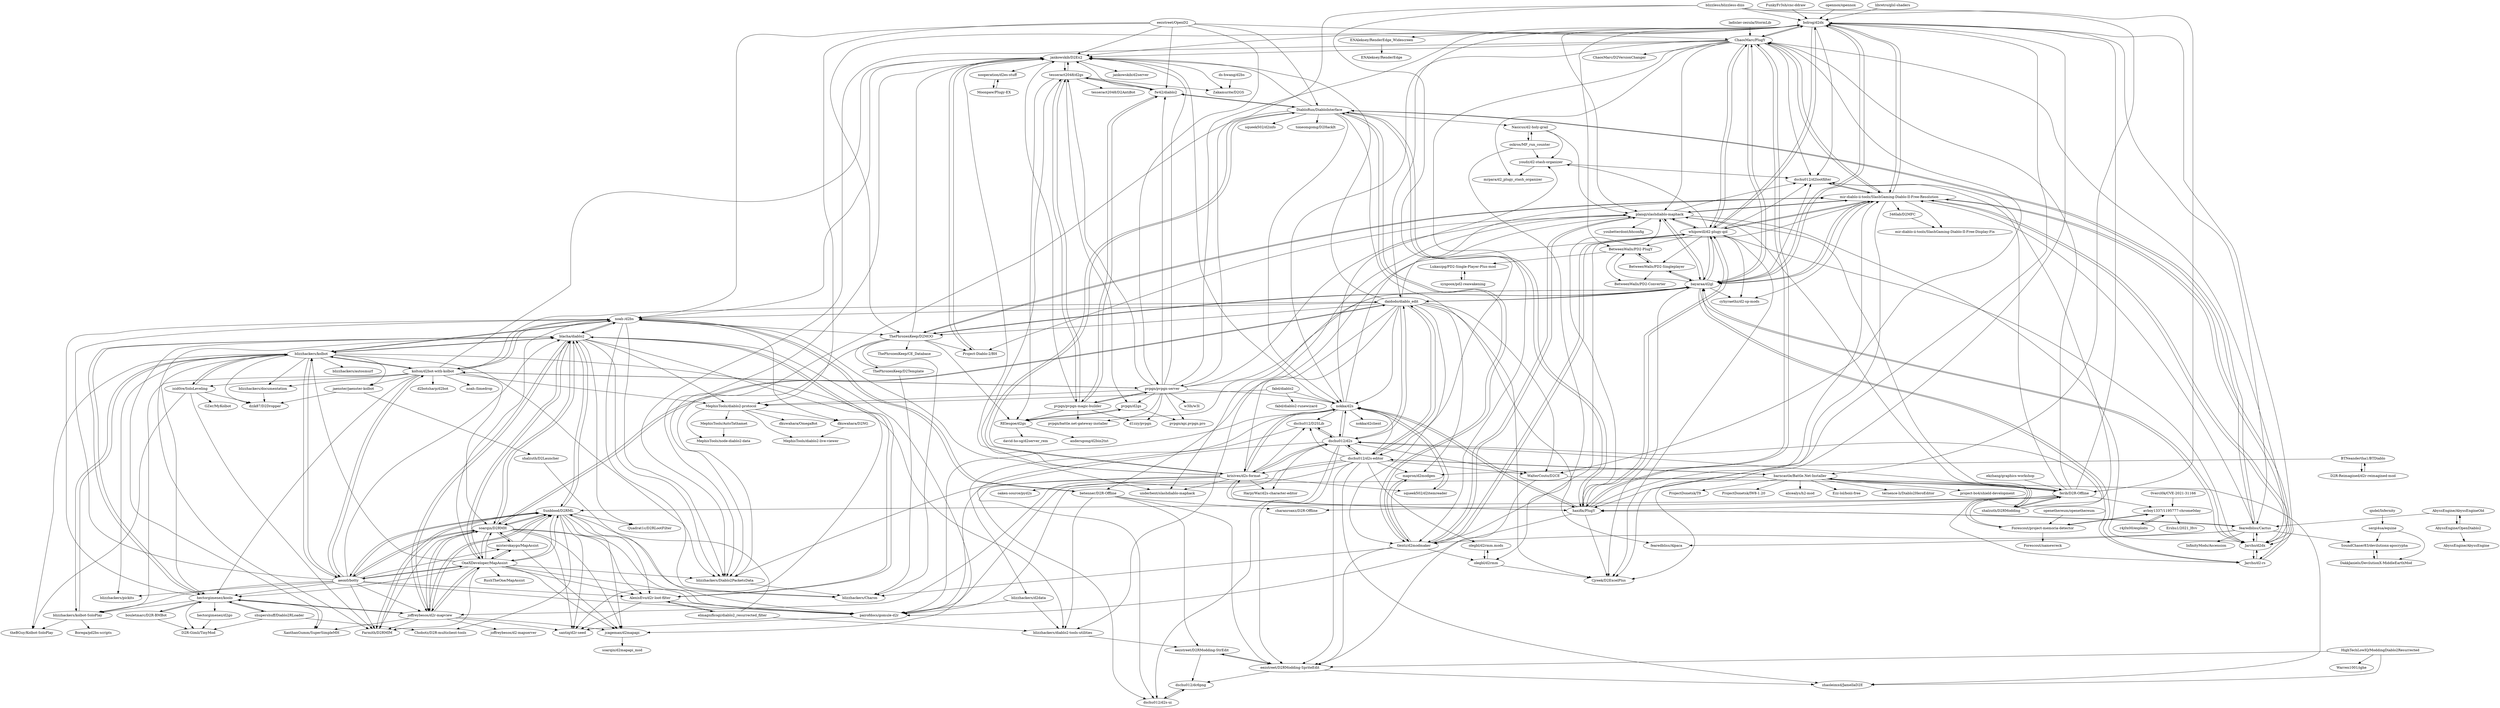 digraph G {
"FunkyFr3sh/cnc-ddraw" -> "bolrog/d2dx" ["e"=1]
"eezstreet/OpenD2" -> "DiabloRun/DiabloInterface" ["e"=1]
"eezstreet/OpenD2" -> "ChaosMarc/PlugY" ["e"=1]
"eezstreet/OpenD2" -> "noah-/d2bs" ["e"=1]
"eezstreet/OpenD2" -> "jankowskib/D2Ex2" ["e"=1]
"eezstreet/OpenD2" -> "fw42/diablo2" ["e"=1]
"eezstreet/OpenD2" -> "pvpgn/pvpgn-server" ["e"=1]
"eezstreet/OpenD2" -> "MephisTools/diablo2-protocol" ["e"=1]
"MephisTools/diablo2-protocol" -> "MephisTools/diablo2-live-viewer"
"MephisTools/diablo2-protocol" -> "MephisTools/AutoTathamet"
"MephisTools/diablo2-protocol" -> "dkuwahara/OmegaBot"
"MephisTools/diablo2-protocol" -> "dkuwahara/D2NG"
"MephisTools/diablo2-protocol" -> "MephisTools/node-diablo2-data"
"Nasicus/d2-holy-grail" -> "youdz/d2-stash-organizer"
"Nasicus/d2-holy-grail" -> "oskros/MF_run_counter"
"Nasicus/d2-holy-grail" -> "planqi/slashdiablo-maphack"
"whipowill/d2-plugy-qol" -> "mir-diablo-ii-tools/SlashGaming-Diablo-II-Free-Resolution"
"whipowill/d2-plugy-qol" -> "planqi/slashdiablo-maphack"
"whipowill/d2-plugy-qol" -> "ChaosMarc/PlugY"
"whipowill/d2-plugy-qol" -> "haxifix/PlugY"
"whipowill/d2-plugy-qol" -> "tlentz/d2modmaker"
"whipowill/d2-plugy-qol" -> "bayaraa/d2gl"
"whipowill/d2-plugy-qol" -> "bolrog/d2dx"
"whipowill/d2-plugy-qol" -> "cyhyraethz/d2-sp-mods"
"whipowill/d2-plugy-qol" -> "dschu012/d2lootfilter"
"whipowill/d2-plugy-qol" -> "youdz/d2-stash-organizer"
"whipowill/d2-plugy-qol" -> "BetweenWalls/PD2-Singleplayer"
"whipowill/d2-plugy-qol" -> "Jarcho/d2dx"
"whipowill/d2-plugy-qol" -> "blizzhackers/diablo2-tools-utilities"
"whipowill/d2-plugy-qol" -> "Cjreek/D2ExcelPlus"
"whipowill/d2-plugy-qol" -> "BetweenWalls/PD2-PlugY"
"noah-/d2bs" -> "blizzhackers/Diablo2PacketsData"
"noah-/d2bs" -> "blacha/diablo2"
"noah-/d2bs" -> "jankowskib/D2Ex2"
"noah-/d2bs" -> "dkuwahara/D2NG"
"noah-/d2bs" -> "betenner/D2R-Offline"
"noah-/d2bs" -> "blizzhackers/kolbot"
"noah-/d2bs" -> "kolton/d2bot-with-kolbot"
"noah-/d2bs" -> "blizzhackers/Charon"
"noah-/d2bs" -> "underbent/slashdiablo-maphack"
"noah-/d2bs" -> "ThePhrozenKeep/D2MOO"
"tesseract2048/d2gs" -> "jankowskib/D2Ex2"
"tesseract2048/d2gs" -> "tesseract2048/D2AntiBot"
"tesseract2048/d2gs" -> "pvpgn/pvpgn-magic-builder"
"tesseract2048/d2gs" -> "RElesgoe/d2gs"
"tesseract2048/d2gs" -> "Zakamurite/D2GS"
"tesseract2048/d2gs" -> "pvpgn/d2gs"
"tesseract2048/d2gs" -> "fw42/diablo2"
"blizzhackers/documentation" -> "dzik87/D2Dropper"
"dkuwahara/D2NG" -> "MephisTools/diablo2-live-viewer"
"qndel/Infernity" -> "sergi4ua/equine"
"ENAleksey/RenderEdge_Widescreen" -> "ENAleksey/RenderEdge"
"mir-diablo-ii-tools/SlashGaming-Diablo-II-Free-Resolution" -> "bayaraa/d2gl"
"mir-diablo-ii-tools/SlashGaming-Diablo-II-Free-Resolution" -> "Jarcho/d2dx"
"mir-diablo-ii-tools/SlashGaming-Diablo-II-Free-Resolution" -> "bolrog/d2dx"
"mir-diablo-ii-tools/SlashGaming-Diablo-II-Free-Resolution" -> "planqi/slashdiablo-maphack"
"mir-diablo-ii-tools/SlashGaming-Diablo-II-Free-Resolution" -> "Jarcho/d2-rs"
"mir-diablo-ii-tools/SlashGaming-Diablo-II-Free-Resolution" -> "ChaosMarc/PlugY"
"mir-diablo-ii-tools/SlashGaming-Diablo-II-Free-Resolution" -> "dschu012/d2lootfilter"
"mir-diablo-ii-tools/SlashGaming-Diablo-II-Free-Resolution" -> "ThePhrozenKeep/D2MOO"
"mir-diablo-ii-tools/SlashGaming-Diablo-II-Free-Resolution" -> "mir-diablo-ii-tools/SlashGaming-Diablo-II-Free-Display-Fix"
"mir-diablo-ii-tools/SlashGaming-Diablo-II-Free-Resolution" -> "cyhyraethz/d2-sp-mods"
"mir-diablo-ii-tools/SlashGaming-Diablo-II-Free-Resolution" -> "346lab/D2MFC"
"mir-diablo-ii-tools/SlashGaming-Diablo-II-Free-Resolution" -> "whipowill/d2-plugy-qol"
"mir-diablo-ii-tools/SlashGaming-Diablo-II-Free-Resolution" -> "Cjreek/D2ExcelPlus"
"squeek502/d2itemreader" -> "nokka/d2s"
"MephisTools/AutoTathamet" -> "MephisTools/node-diablo2-data"
"fearedbliss/Cactus" -> "haxifix/PlugY"
"fearedbliss/Cactus" -> "fearedbliss/Alpaca"
"fearedbliss/Cactus" -> "DiabloRun/DiabloInterface"
"fearedbliss/Cactus" -> "tlentz/d2modmaker"
"sergi4ua/equine" -> "DakkJaniels/DevilutionX-MiddleEarthMod"
"sergi4ua/equine" -> "SoundChaser83/devilutionx-apocrypha"
"jaenster/jaenster-kolbot" -> "dzik87/D2Dropper"
"jaenster/jaenster-kolbot" -> "shalzuth/D2Launcher"
"opennox/opennox" -> "bolrog/d2dx" ["e"=1]
"openethereum/openethereum" -> "Forescout/project-memoria-detector" ["e"=1]
"daidodo/diablo_edit" -> "dschu012/d2s-editor"
"daidodo/diablo_edit" -> "dschu012/d2s"
"daidodo/diablo_edit" -> "WalterCouto/D2CE"
"daidodo/diablo_edit" -> "soarqin/D2RMH"
"daidodo/diablo_edit" -> "bayaraa/d2gl"
"daidodo/diablo_edit" -> "betenner/D2R-Offline"
"daidodo/diablo_edit" -> "jankowskib/D2Ex2"
"daidodo/diablo_edit" -> "nokka/d2s"
"daidodo/diablo_edit" -> "mapron/d2modgen"
"daidodo/diablo_edit" -> "ThePhrozenKeep/D2MOO"
"daidodo/diablo_edit" -> "noah-/d2bs"
"daidodo/diablo_edit" -> "mir-diablo-ii-tools/SlashGaming-Diablo-II-Free-Resolution"
"daidodo/diablo_edit" -> "krisives/d2s-format"
"daidodo/diablo_edit" -> "tlentz/d2modmaker"
"daidodo/diablo_edit" -> "Cjreek/D2ExcelPlus"
"oskros/MF_run_counter" -> "youdz/d2-stash-organizer"
"oskros/MF_run_counter" -> "olegbl/d2rmm"
"oskros/MF_run_counter" -> "Nasicus/d2-holy-grail"
"blizzhackers/d2data" -> "pairofdocs/gomule-d2r"
"blizzhackers/d2data" -> "blizzhackers/diablo2-tools-utilities"
"barncastle/Battle.Net-Installer" -> "ferib/D2R-Offline"
"barncastle/Battle.Net-Installer" -> "shalzuth/D2RModding"
"barncastle/Battle.Net-Installer" -> "project-bo4/shield-development" ["e"=1]
"barncastle/Battle.Net-Installer" -> "ProjectDonetsk/T9" ["e"=1]
"barncastle/Battle.Net-Installer" -> "dschu012/d2s-editor"
"barncastle/Battle.Net-Installer" -> "ProjectDonetsk/IW8-1.20" ["e"=1]
"barncastle/Battle.Net-Installer" -> "pairofdocs/gomule-d2r"
"barncastle/Battle.Net-Installer" -> "alicealys/h2-mod" ["e"=1]
"barncastle/Battle.Net-Installer" -> "Ezz-lol/boiii-free" ["e"=1]
"barncastle/Battle.Net-Installer" -> "ternence-li/Diablo2HeroEditor"
"r4j0x00/exploits" -> "avboy1337/1195777-chrome0day" ["e"=1]
"blacha/diablo2" -> "joffreybesos/d2r-mapview"
"blacha/diablo2" -> "santiq/d2r-seed"
"blacha/diablo2" -> "noah-/d2bs"
"blacha/diablo2" -> "soarqin/D2RMH"
"blacha/diablo2" -> "AlexisEvo/d2r-loot-filter"
"blacha/diablo2" -> "jcageman/d2mapapi"
"blacha/diablo2" -> "Sunblood/D2RML"
"blacha/diablo2" -> "hectorgimenez/koolo"
"blacha/diablo2" -> "OneXDeveloper/MapAssist"
"blacha/diablo2" -> "blizzhackers/Diablo2PacketsData"
"blacha/diablo2" -> "Quadrat1c/D2RLootFilter"
"blacha/diablo2" -> "MephisTools/diablo2-protocol"
"blacha/diablo2" -> "blizzhackers/kolbot"
"blacha/diablo2" -> "Farmith/D2RMIM"
"blacha/diablo2" -> "XanthanGumm/SuperSimpleMH"
"blizzhackers/kolbot" -> "kolton/d2bot-with-kolbot"
"blizzhackers/kolbot" -> "blizzhackers/kolbot-SoloPlay"
"blizzhackers/kolbot" -> "noah-/d2bs"
"blizzhackers/kolbot" -> "isid0re/SoloLeveling"
"blizzhackers/kolbot" -> "blizzhackers/documentation"
"blizzhackers/kolbot" -> "blacha/diablo2"
"blizzhackers/kolbot" -> "jaenster/jaenster-kolbot"
"blizzhackers/kolbot" -> "blizzhackers/Diablo2PacketsData"
"blizzhackers/kolbot" -> "aeon0/botty"
"blizzhackers/kolbot" -> "blizzhackers/pickits"
"blizzhackers/kolbot" -> "hectorgimenez/koolo"
"blizzhackers/kolbot" -> "blizzhackers/autosmurf"
"blizzhackers/kolbot" -> "dzik87/D2Dropper"
"blizzhackers/kolbot" -> "theBGuy/Kolbot-SoloPlay"
"blizzhackers/kolbot" -> "blizzhackers/diablo2-tools-utilities"
"haxifix/PlugY" -> "ChaosMarc/PlugY"
"haxifix/PlugY" -> "fearedbliss/Cactus"
"haxifix/PlugY" -> "DiabloRun/DiabloInterface"
"haxifix/PlugY" -> "whipowill/d2-plugy-qol"
"haxifix/PlugY" -> "Cjreek/D2ExcelPlus"
"haxifix/PlugY" -> "planqi/slashdiablo-maphack"
"haxifix/PlugY" -> "nokka/d2s"
"haxifix/PlugY" -> "pairofdocs/gomule-d2r"
"haxifix/PlugY" -> "krisives/d2s-format"
"haxifix/PlugY" -> "mir-diablo-ii-tools/SlashGaming-Diablo-II-Free-Resolution"
"fabd/diablo2" -> "fabd/diablo2-runewizard"
"fabd/diablo2" -> "nokka/d2s"
"fabd/diablo2" -> "MephisTools/diablo2-protocol"
"dschu012/d2s-ui" -> "dschu012/dc6png"
"dschu012/d2s" -> "dschu012/D2SLib"
"dschu012/d2s" -> "nokka/d2s"
"dschu012/d2s" -> "blizzhackers/Diablo2PacketsData"
"dschu012/d2s" -> "dschu012/d2s-ui"
"dschu012/d2s" -> "dschu012/d2s-editor"
"dschu012/d2s" -> "WalterCouto/D2CE"
"dschu012/d2s" -> "HarpyWar/d2s-character-editor"
"dschu012/d2s" -> "krisives/d2s-format"
"dschu012/d2s" -> "eezstreet/D2RModding-SpriteEdit"
"dschu012/d2s" -> "daidodo/diablo_edit"
"dschu012/dc6png" -> "dschu012/d2s-ui"
"blizzhackers/diablo2-tools-utilities" -> "eezstreet/D2RModding-StrEdit"
"tlentz/d2modmaker" -> "mapron/d2modgen"
"tlentz/d2modmaker" -> "planqi/slashdiablo-maphack"
"tlentz/d2modmaker" -> "blizzhackers/Charon"
"tlentz/d2modmaker" -> "olegbl/d2rmm"
"tlentz/d2modmaker" -> "DiabloRun/DiabloInterface"
"tlentz/d2modmaker" -> "mir-diablo-ii-tools/SlashGaming-Diablo-II-Free-Resolution"
"tlentz/d2modmaker" -> "eezstreet/D2RModding-SpriteEdit"
"tlentz/d2modmaker" -> "whipowill/d2-plugy-qol"
"nooperation/d2es-stuff" -> "Moonpaw/Plugy-EX"
"shalzuth/D2Launcher" -> "blizzhackers/Charon"
"pvpgn/pvpgn-magic-builder" -> "pvpgn/battle.net-gateway-installer"
"pvpgn/pvpgn-magic-builder" -> "tesseract2048/d2gs"
"pvpgn/pvpgn-magic-builder" -> "d1zzy/pvpgn"
"pvpgn/pvpgn-magic-builder" -> "RElesgoe/d2gs"
"pvpgn/pvpgn-magic-builder" -> "jankowskib/D2Ex2"
"pvpgn/pvpgn-magic-builder" -> "pvpgn/pvpgn-server"
"pvpgn/pvpgn-magic-builder" -> "fw42/diablo2"
"RElesgoe/d2gs" -> "david-ho-sg/d2server_rem"
"RElesgoe/d2gs" -> "andersgong/d2bin2txt"
"RElesgoe/d2gs" -> "pvpgn/d2gs"
"jcageman/d2mapapi" -> "soarqin/d2mapapi_mod"
"isid0re/SoloLeveling" -> "theBGuy/Kolbot-SoloPlay"
"isid0re/SoloLeveling" -> "blizzhackers/kolbot"
"isid0re/SoloLeveling" -> "GZer/MyKolbot"
"isid0re/SoloLeveling" -> "dzik87/D2Dropper"
"isid0re/SoloLeveling" -> "Farmith/D2RMIM"
"ferib/D2R-Offline" -> "shalzuth/D2RModding"
"ferib/D2R-Offline" -> "barncastle/Battle.Net-Installer"
"ferib/D2R-Offline" -> "Forescout/project-memoria-detector"
"ferib/D2R-Offline" -> "bolrog/d2dx"
"ferib/D2R-Offline" -> "avboy1337/1195777-chrome0day"
"ferib/D2R-Offline" -> "dschu012/d2s"
"ferib/D2R-Offline" -> "Sunblood/D2RML"
"ferib/D2R-Offline" -> "planqi/slashdiablo-maphack"
"ferib/D2R-Offline" -> "charanroaxz/D2R-Offline"
"ferib/D2R-Offline" -> "ChaosMarc/PlugY"
"ferib/D2R-Offline" -> "haxifix/PlugY"
"ferib/D2R-Offline" -> "dschu012/d2lootfilter"
"ekzhang/graphics-workshop" -> "ferib/D2R-Offline" ["e"=1]
"0vercl0k/CVE-2021-31166" -> "avboy1337/1195777-chrome0day" ["e"=1]
"bolrog/d2dx" -> "mir-diablo-ii-tools/SlashGaming-Diablo-II-Free-Resolution"
"bolrog/d2dx" -> "bayaraa/d2gl"
"bolrog/d2dx" -> "Jarcho/d2dx"
"bolrog/d2dx" -> "ChaosMarc/PlugY"
"bolrog/d2dx" -> "whipowill/d2-plugy-qol"
"bolrog/d2dx" -> "planqi/slashdiablo-maphack"
"bolrog/d2dx" -> "dschu012/d2lootfilter"
"bolrog/d2dx" -> "fearedbliss/Cactus"
"bolrog/d2dx" -> "daidodo/diablo_edit"
"bolrog/d2dx" -> "ThePhrozenKeep/D2MOO"
"bolrog/d2dx" -> "Cjreek/D2ExcelPlus"
"bolrog/d2dx" -> "haxifix/PlugY"
"bolrog/d2dx" -> "jankowskib/D2Ex2"
"bolrog/d2dx" -> "ENAleksey/RenderEdge_Widescreen"
"bolrog/d2dx" -> "BetweenWalls/PD2-PlugY"
"dschu012/D2SLib" -> "dschu012/d2s"
"dschu012/D2SLib" -> "dschu012/d2s-ui"
"youdz/d2-stash-organizer" -> "dschu012/d2lootfilter"
"youdz/d2-stash-organizer" -> "mrpara/d2_plugy_stash_organizer"
"libretro/glsl-shaders" -> "bolrog/d2dx" ["e"=1]
"pvpgn/pvpgn-server" -> "pvpgn/pvpgn-magic-builder"
"pvpgn/pvpgn-server" -> "tesseract2048/d2gs"
"pvpgn/pvpgn-server" -> "fw42/diablo2"
"pvpgn/pvpgn-server" -> "pvpgn/d2gs"
"pvpgn/pvpgn-server" -> "d1zzy/pvpgn"
"pvpgn/pvpgn-server" -> "w3lh/w3l" ["e"=1]
"pvpgn/pvpgn-server" -> "jankowskib/D2Ex2"
"pvpgn/pvpgn-server" -> "pvpgn/api.pvpgn.pro"
"pvpgn/pvpgn-server" -> "bolrog/d2dx"
"pvpgn/pvpgn-server" -> "nokka/d2s"
"pvpgn/pvpgn-server" -> "pvpgn/battle.net-gateway-installer"
"pvpgn/pvpgn-server" -> "bayaraa/d2gl"
"pvpgn/pvpgn-server" -> "planqi/slashdiablo-maphack"
"pvpgn/pvpgn-server" -> "kolton/d2bot-with-kolbot"
"pvpgn/pvpgn-server" -> "MephisTools/diablo2-protocol"
"shalzuth/D2RModding" -> "ferib/D2R-Offline"
"shalzuth/D2RModding" -> "barncastle/Battle.Net-Installer"
"shalzuth/D2RModding" -> "dschu012/d2lootfilter"
"shalzuth/D2RModding" -> "dschu012/d2s"
"Forescout/project-memoria-detector" -> "avboy1337/1195777-chrome0day"
"Forescout/project-memoria-detector" -> "ferib/D2R-Offline"
"Forescout/project-memoria-detector" -> "Forescout/namewreck"
"fearedbliss/Cactus" -> "Jarcho/d2dx"
"fearedbliss/Cactus" -> "SoundChaser83/devilutionx-apocrypha"
"fearedbliss/Cactus" -> "mir-diablo-ii-tools/SlashGaming-Diablo-II-Free-Resolution"
"fearedbliss/Cactus" -> "InfinityMods/Ascension" ["e"=1]
"kolton/d2bot-with-kolbot" -> "blizzhackers/kolbot"
"kolton/d2bot-with-kolbot" -> "noah-/d2bs"
"kolton/d2bot-with-kolbot" -> "jaenster/jaenster-kolbot"
"kolton/d2bot-with-kolbot" -> "aeon0/botty"
"kolton/d2bot-with-kolbot" -> "isid0re/SoloLeveling"
"kolton/d2bot-with-kolbot" -> "blizzhackers/documentation"
"kolton/d2bot-with-kolbot" -> "blizzhackers/kolbot-SoloPlay"
"kolton/d2bot-with-kolbot" -> "hectorgimenez/koolo"
"kolton/d2bot-with-kolbot" -> "jankowskib/D2Ex2"
"kolton/d2bot-with-kolbot" -> "daidodo/diablo_edit"
"kolton/d2bot-with-kolbot" -> "d2botsharp/d2bot"
"kolton/d2bot-with-kolbot" -> "pvpgn/pvpgn-server"
"kolton/d2bot-with-kolbot" -> "soarqin/D2RMH"
"kolton/d2bot-with-kolbot" -> "MephisTools/diablo2-protocol"
"kolton/d2bot-with-kolbot" -> "noah-/limedrop"
"blizzhackers/Diablo2PacketsData" -> "blizzhackers/Charon"
"betenner/D2R-Offline" -> "charanroaxz/D2R-Offline"
"betenner/D2R-Offline" -> "eezstreet/D2RModding-StrEdit"
"betenner/D2R-Offline" -> "blizzhackers/diablo2-tools-utilities"
"betenner/D2R-Offline" -> "noah-/d2bs"
"betenner/D2R-Offline" -> "eezstreet/D2RModding-SpriteEdit"
"eezstreet/D2RModding-StrEdit" -> "eezstreet/D2RModding-SpriteEdit"
"eezstreet/D2RModding-StrEdit" -> "dschu012/dc6png"
"eezstreet/D2RModding-SpriteEdit" -> "eezstreet/D2RModding-StrEdit"
"eezstreet/D2RModding-SpriteEdit" -> "zhaoleimxd/JamellaD2E"
"eezstreet/D2RModding-SpriteEdit" -> "dschu012/dc6png"
"dschu012/d2s-editor" -> "daidodo/diablo_edit"
"dschu012/d2s-editor" -> "dschu012/D2SLib"
"dschu012/d2s-editor" -> "dschu012/d2s"
"dschu012/d2s-editor" -> "WalterCouto/D2CE"
"dschu012/d2s-editor" -> "krisives/d2s-format"
"dschu012/d2s-editor" -> "nokka/d2s"
"dschu012/d2s-editor" -> "mapron/d2modgen"
"dschu012/d2s-editor" -> "eezstreet/D2RModding-SpriteEdit"
"dschu012/d2s-editor" -> "olegbl/d2rmm.mods"
"dschu012/d2s-editor" -> "pairofdocs/gomule-d2r"
"dschu012/d2s-editor" -> "zhaoleimxd/JamellaD2E"
"dschu012/d2s-editor" -> "barncastle/Battle.Net-Installer"
"dschu012/d2s-editor" -> "joffreybesos/d2r-mapview"
"pairofdocs/gomule-d2r" -> "santiq/d2r-seed"
"WalterCouto/D2CE" -> "zhaoleimxd/JamellaD2E"
"WalterCouto/D2CE" -> "eezstreet/D2RModding-SpriteEdit"
"ThePhrozenKeep/D2MOO" -> "ThePhrozenKeep/D2Template"
"ThePhrozenKeep/D2MOO" -> "blizzhackers/Diablo2PacketsData"
"ThePhrozenKeep/D2MOO" -> "mir-diablo-ii-tools/SlashGaming-Diablo-II-Free-Resolution"
"ThePhrozenKeep/D2MOO" -> "bayaraa/d2gl"
"ThePhrozenKeep/D2MOO" -> "Project-Diablo-2/BH"
"ThePhrozenKeep/D2MOO" -> "RElesgoe/d2gs"
"ThePhrozenKeep/D2MOO" -> "blizzhackers/Charon"
"ThePhrozenKeep/D2MOO" -> "jankowskib/D2Ex2"
"ThePhrozenKeep/D2MOO" -> "ThePhrozenKeep/CE_Database"
"avboy1337/1195777-chrome0day" -> "Forescout/project-memoria-detector"
"avboy1337/1195777-chrome0day" -> "r4j0x00/exploits" ["e"=1]
"avboy1337/1195777-chrome0day" -> "Ershu1/2021_Hvv" ["e"=1]
"dschu012/d2lootfilter" -> "mir-diablo-ii-tools/SlashGaming-Diablo-II-Free-Resolution"
"Project-Diablo-2/BH" -> "jankowskib/D2Ex2"
"BetweenWalls/PD2-Singleplayer" -> "BetweenWalls/PD2-PlugY"
"BetweenWalls/PD2-Singleplayer" -> "BetweenWalls/PD2-Converter"
"BetweenWalls/PD2-Singleplayer" -> "bayaraa/d2gl"
"Moonpaw/Plugy-EX" -> "nooperation/d2es-stuff"
"346lab/D2MFC" -> "mir-diablo-ii-tools/SlashGaming-Diablo-II-Free-Display-Fix"
"elmagnificogi/diablo2_resurrected_filter" -> "AlexisEvo/d2r-loot-filter"
"elmagnificogi/diablo2_resurrected_filter" -> "Sunblood/D2RML"
"elmagnificogi/diablo2_resurrected_filter" -> "blizzhackers/diablo2-tools-utilities"
"aeon0/botty" -> "OneXDeveloper/MapAssist"
"aeon0/botty" -> "soarqin/D2RMH"
"aeon0/botty" -> "Sunblood/D2RML"
"aeon0/botty" -> "blizzhackers/kolbot"
"aeon0/botty" -> "joffreybesos/d2r-mapview"
"aeon0/botty" -> "blacha/diablo2"
"aeon0/botty" -> "Farmith/D2RMIM"
"aeon0/botty" -> "kolton/d2bot-with-kolbot"
"aeon0/botty" -> "misterokaygo/MapAssist"
"aeon0/botty" -> "noah-/d2bs"
"aeon0/botty" -> "AlexisEvo/d2r-loot-filter"
"aeon0/botty" -> "hectorgimenez/koolo"
"aeon0/botty" -> "blizzhackers/pickits"
"aeon0/botty" -> "pairofdocs/gomule-d2r"
"aeon0/botty" -> "blizzhackers/kolbot-SoloPlay"
"AbyssEngine/OpenDiablo2" -> "AbyssEngine/AbyssEngineOld"
"AbyssEngine/OpenDiablo2" -> "AbyssEngine/AbyssEngine"
"HighTechLowIQ/ModdingDiablo2Resurrected" -> "Warren1001/ighe"
"HighTechLowIQ/ModdingDiablo2Resurrected" -> "zhaoleimxd/JamellaD2E"
"HighTechLowIQ/ModdingDiablo2Resurrected" -> "eezstreet/D2RModding-SpriteEdit"
"OneXDeveloper/MapAssist" -> "joffreybesos/d2r-mapview"
"OneXDeveloper/MapAssist" -> "soarqin/D2RMH"
"OneXDeveloper/MapAssist" -> "Sunblood/D2RML"
"OneXDeveloper/MapAssist" -> "aeon0/botty"
"OneXDeveloper/MapAssist" -> "misterokaygo/MapAssist"
"OneXDeveloper/MapAssist" -> "Farmith/D2RMIM"
"OneXDeveloper/MapAssist" -> "jcageman/d2mapapi"
"OneXDeveloper/MapAssist" -> "blacha/diablo2"
"OneXDeveloper/MapAssist" -> "AlexisEvo/d2r-loot-filter"
"OneXDeveloper/MapAssist" -> "RushTheOne/MapAssist"
"OneXDeveloper/MapAssist" -> "noah-/d2bs"
"OneXDeveloper/MapAssist" -> "pairofdocs/gomule-d2r"
"OneXDeveloper/MapAssist" -> "blizzhackers/kolbot"
"OneXDeveloper/MapAssist" -> "blizzhackers/Diablo2PacketsData"
"OneXDeveloper/MapAssist" -> "hectorgimenez/koolo"
"soarqin/D2RMH" -> "OneXDeveloper/MapAssist"
"soarqin/D2RMH" -> "joffreybesos/d2r-mapview"
"soarqin/D2RMH" -> "Sunblood/D2RML"
"soarqin/D2RMH" -> "blacha/diablo2"
"soarqin/D2RMH" -> "jcageman/d2mapapi"
"soarqin/D2RMH" -> "Farmith/D2RMIM"
"soarqin/D2RMH" -> "AlexisEvo/d2r-loot-filter"
"soarqin/D2RMH" -> "santiq/d2r-seed"
"soarqin/D2RMH" -> "daidodo/diablo_edit"
"soarqin/D2RMH" -> "aeon0/botty"
"soarqin/D2RMH" -> "pairofdocs/gomule-d2r"
"soarqin/D2RMH" -> "misterokaygo/MapAssist"
"Sunblood/D2RML" -> "Farmith/D2RMIM"
"Sunblood/D2RML" -> "joffreybesos/d2r-mapview"
"Sunblood/D2RML" -> "OneXDeveloper/MapAssist"
"Sunblood/D2RML" -> "soarqin/D2RMH"
"Sunblood/D2RML" -> "blacha/diablo2"
"Sunblood/D2RML" -> "santiq/d2r-seed"
"Sunblood/D2RML" -> "Chobotz/D2R-multiclient-tools"
"Sunblood/D2RML" -> "pairofdocs/gomule-d2r"
"Sunblood/D2RML" -> "jcageman/d2mapapi"
"Sunblood/D2RML" -> "aeon0/botty"
"Sunblood/D2RML" -> "Quadrat1c/D2RLootFilter"
"Sunblood/D2RML" -> "AlexisEvo/d2r-loot-filter"
"joffreybesos/d2r-mapview" -> "blacha/diablo2"
"joffreybesos/d2r-mapview" -> "Sunblood/D2RML"
"joffreybesos/d2r-mapview" -> "OneXDeveloper/MapAssist"
"joffreybesos/d2r-mapview" -> "soarqin/D2RMH"
"joffreybesos/d2r-mapview" -> "hectorgimenez/koolo"
"joffreybesos/d2r-mapview" -> "Farmith/D2RMIM"
"joffreybesos/d2r-mapview" -> "XanthanGumm/SuperSimpleMH"
"joffreybesos/d2r-mapview" -> "jcageman/d2mapapi"
"joffreybesos/d2r-mapview" -> "joffreybesos/d2-mapserver"
"joffreybesos/d2r-mapview" -> "santiq/d2r-seed"
"Farmith/D2RMIM" -> "Sunblood/D2RML"
"hectorgimenez/koolo" -> "bouletmarc/D2R-BMBot"
"hectorgimenez/koolo" -> "shupershuff/Diablo2RLoader"
"hectorgimenez/koolo" -> "joffreybesos/d2r-mapview"
"hectorgimenez/koolo" -> "XanthanGumm/SuperSimpleMH"
"hectorgimenez/koolo" -> "blacha/diablo2"
"hectorgimenez/koolo" -> "D2R-Gimli/TinyMod"
"hectorgimenez/koolo" -> "hectorgimenez/d2go"
"hectorgimenez/koolo" -> "blizzhackers/kolbot-SoloPlay"
"hectorgimenez/koolo" -> "noah-/d2bs"
"olegbl/d2rmm.mods" -> "olegbl/d2rmm"
"AbyssEngine/AbyssEngineOld" -> "AbyssEngine/OpenDiablo2"
"AbyssEngine/AbyssEngineOld" -> "fearedbliss/Cactus"
"DakkJaniels/DevilutionX-MiddleEarthMod" -> "SoundChaser83/devilutionx-apocrypha"
"misterokaygo/MapAssist" -> "jcageman/d2mapapi"
"misterokaygo/MapAssist" -> "OneXDeveloper/MapAssist"
"misterokaygo/MapAssist" -> "soarqin/D2RMH"
"misterokaygo/MapAssist" -> "Sunblood/D2RML"
"D2R-Reimagined/d2r-reimagined-mod" -> "BTNeandertha1/BTDiablo"
"mapron/d2modgen" -> "tlentz/d2modmaker"
"pvpgn/d2gs" -> "RElesgoe/d2gs"
"pvpgn/d2gs" -> "pvpgn/api.pvpgn.pro"
"olegbl/d2rmm" -> "olegbl/d2rmm.mods"
"olegbl/d2rmm" -> "Cjreek/D2ExcelPlus"
"SoundChaser83/devilutionx-apocrypha" -> "DakkJaniels/DevilutionX-MiddleEarthMod"
"BetweenWalls/PD2-PlugY" -> "BetweenWalls/PD2-Singleplayer"
"BetweenWalls/PD2-PlugY" -> "Lukaszpg/PD2-Single-Player-Plus-mod"
"BetweenWalls/PD2-PlugY" -> "BetweenWalls/PD2-Converter"
"blizzhackers/kolbot-SoloPlay" -> "blizzhackers/kolbot"
"blizzhackers/kolbot-SoloPlay" -> "theBGuy/Kolbot-SoloPlay"
"blizzhackers/kolbot-SoloPlay" -> "Borega/pd2bs-scripts"
"AlexisEvo/d2r-loot-filter" -> "santiq/d2r-seed"
"AlexisEvo/d2r-loot-filter" -> "pairofdocs/gomule-d2r"
"AlexisEvo/d2r-loot-filter" -> "elmagnificogi/diablo2_resurrected_filter"
"AlexisEvo/d2r-loot-filter" -> "blacha/diablo2"
"blizzless/blizzless-diiis" -> "barncastle/Battle.Net-Installer" ["e"=1]
"blizzless/blizzless-diiis" -> "bolrog/d2dx" ["e"=1]
"blizzless/blizzless-diiis" -> "ferib/D2R-Offline" ["e"=1]
"blizzless/blizzless-diiis" -> "dschu012/d2s-editor" ["e"=1]
"blizzless/blizzless-diiis" -> "pvpgn/pvpgn-server" ["e"=1]
"fw42/diablo2" -> "tesseract2048/d2gs"
"fw42/diablo2" -> "jankowskib/D2Ex2"
"fw42/diablo2" -> "pvpgn/pvpgn-magic-builder"
"fw42/diablo2" -> "DiabloRun/DiabloInterface"
"bayaraa/d2gl" -> "mir-diablo-ii-tools/SlashGaming-Diablo-II-Free-Resolution"
"bayaraa/d2gl" -> "Jarcho/d2-rs"
"bayaraa/d2gl" -> "Jarcho/d2dx"
"bayaraa/d2gl" -> "bolrog/d2dx"
"bayaraa/d2gl" -> "planqi/slashdiablo-maphack"
"bayaraa/d2gl" -> "ThePhrozenKeep/D2MOO"
"bayaraa/d2gl" -> "dschu012/d2lootfilter"
"bayaraa/d2gl" -> "BetweenWalls/PD2-Singleplayer"
"bayaraa/d2gl" -> "BetweenWalls/PD2-PlugY"
"bayaraa/d2gl" -> "ChaosMarc/PlugY"
"bayaraa/d2gl" -> "Cjreek/D2ExcelPlus"
"bayaraa/d2gl" -> "whipowill/d2-plugy-qol"
"bayaraa/d2gl" -> "cyhyraethz/d2-sp-mods"
"bayaraa/d2gl" -> "daidodo/diablo_edit"
"bayaraa/d2gl" -> "RElesgoe/d2gs"
"ChaosMarc/PlugY" -> "haxifix/PlugY"
"ChaosMarc/PlugY" -> "mir-diablo-ii-tools/SlashGaming-Diablo-II-Free-Resolution"
"ChaosMarc/PlugY" -> "bayaraa/d2gl"
"ChaosMarc/PlugY" -> "whipowill/d2-plugy-qol"
"ChaosMarc/PlugY" -> "bolrog/d2dx"
"ChaosMarc/PlugY" -> "jankowskib/D2Ex2"
"ChaosMarc/PlugY" -> "Jarcho/d2dx"
"ChaosMarc/PlugY" -> "mrpara/d2_plugy_stash_organizer"
"ChaosMarc/PlugY" -> "ChaosMarc/D2VersionChanger"
"ChaosMarc/PlugY" -> "tlentz/d2modmaker"
"ChaosMarc/PlugY" -> "blizzhackers/Diablo2PacketsData"
"ChaosMarc/PlugY" -> "planqi/slashdiablo-maphack"
"ChaosMarc/PlugY" -> "dschu012/d2lootfilter"
"ChaosMarc/PlugY" -> "nokka/d2s"
"ChaosMarc/PlugY" -> "WalterCouto/D2CE"
"DiabloRun/DiabloInterface" -> "jankowskib/D2Ex2"
"DiabloRun/DiabloInterface" -> "haxifix/PlugY"
"DiabloRun/DiabloInterface" -> "blizzhackers/Diablo2PacketsData"
"DiabloRun/DiabloInterface" -> "tlentz/d2modmaker"
"DiabloRun/DiabloInterface" -> "fw42/diablo2"
"DiabloRun/DiabloInterface" -> "krisives/d2s-format"
"DiabloRun/DiabloInterface" -> "squeek502/d2info"
"DiabloRun/DiabloInterface" -> "nokka/d2s"
"DiabloRun/DiabloInterface" -> "toneomgomg/D2HackIt"
"DiabloRun/DiabloInterface" -> "fearedbliss/Alpaca"
"DiabloRun/DiabloInterface" -> "fearedbliss/Cactus"
"DiabloRun/DiabloInterface" -> "Nasicus/d2-holy-grail"
"Jarcho/d2dx" -> "mir-diablo-ii-tools/SlashGaming-Diablo-II-Free-Resolution"
"Jarcho/d2dx" -> "Jarcho/d2-rs"
"Jarcho/d2dx" -> "bayaraa/d2gl"
"Jarcho/d2dx" -> "fearedbliss/Cactus"
"jankowskib/D2Ex2" -> "tesseract2048/d2gs"
"jankowskib/D2Ex2" -> "jankowskib/d2server"
"jankowskib/D2Ex2" -> "Project-Diablo-2/BH"
"jankowskib/D2Ex2" -> "nooperation/d2es-stuff"
"jankowskib/D2Ex2" -> "blizzhackers/Diablo2PacketsData"
"jankowskib/D2Ex2" -> "Zakamurite/D2GS"
"BTNeandertha1/BTDiablo" -> "D2R-Reimagined/d2r-reimagined-mod"
"BTNeandertha1/BTDiablo" -> "mapron/d2modgen"
"krisives/d2s-format" -> "nokka/d2s"
"krisives/d2s-format" -> "dschu012/D2SLib"
"krisives/d2s-format" -> "HarpyWar/d2s-character-editor"
"krisives/d2s-format" -> "oaken-source/pyd2s"
"krisives/d2s-format" -> "squeek502/d2itemreader"
"krisives/d2s-format" -> "dschu012/d2s"
"krisives/d2s-format" -> "underbent/slashdiablo-maphack"
"krisives/d2s-format" -> "pairofdocs/gomule-d2r"
"krisives/d2s-format" -> "DiabloRun/DiabloInterface"
"krisives/d2s-format" -> "jankowskib/D2Ex2"
"krisives/d2s-format" -> "tesseract2048/d2gs"
"krisives/d2s-format" -> "haxifix/PlugY"
"krisives/d2s-format" -> "dschu012/d2s-ui"
"ds-hwang/d2bs" -> "Zakamurite/D2GS"
"shupershuff/Diablo2RLoader" -> "D2R-Gimli/TinyMod"
"shupershuff/Diablo2RLoader" -> "Chobotz/D2R-multiclient-tools"
"shupershuff/Diablo2RLoader" -> "hectorgimenez/koolo"
"Jarcho/d2-rs" -> "Jarcho/d2dx"
"Jarcho/d2-rs" -> "bayaraa/d2gl"
"Jarcho/d2-rs" -> "mir-diablo-ii-tools/SlashGaming-Diablo-II-Free-Resolution"
"bouletmarc/D2R-BMBot" -> "hectorgimenez/koolo"
"bouletmarc/D2R-BMBot" -> "D2R-Gimli/TinyMod"
"hectorgimenez/d2go" -> "D2R-Gimli/TinyMod"
"nokka/d2s" -> "krisives/d2s-format"
"nokka/d2s" -> "squeek502/d2itemreader"
"nokka/d2s" -> "dschu012/d2s"
"nokka/d2s" -> "dschu012/D2SLib"
"nokka/d2s" -> "nokka/d2client"
"nokka/d2s" -> "blizzhackers/d2data"
"nokka/d2s" -> "pairofdocs/gomule-d2r"
"nokka/d2s" -> "youdz/d2-stash-organizer"
"nokka/d2s" -> "jankowskib/D2Ex2"
"nokka/d2s" -> "planqi/slashdiablo-maphack"
"nokka/d2s" -> "haxifix/PlugY"
"ladislav-zezula/StormLib" -> "ChaosMarc/PlugY" ["e"=1]
"planqi/slashdiablo-maphack" -> "mir-diablo-ii-tools/SlashGaming-Diablo-II-Free-Resolution"
"planqi/slashdiablo-maphack" -> "bayaraa/d2gl"
"planqi/slashdiablo-maphack" -> "dschu012/d2lootfilter"
"planqi/slashdiablo-maphack" -> "underbent/slashdiablo-maphack"
"planqi/slashdiablo-maphack" -> "tlentz/d2modmaker"
"planqi/slashdiablo-maphack" -> "Jarcho/d2dx"
"planqi/slashdiablo-maphack" -> "youbetterdont/bhconfig"
"planqi/slashdiablo-maphack" -> "Project-Diablo-2/BH"
"planqi/slashdiablo-maphack" -> "whipowill/d2-plugy-qol"
"planqi/slashdiablo-maphack" -> "Jarcho/d2-rs"
"Lukaszpg/PD2-Single-Player-Plus-mod" -> "synpoox/pd2-reawakening"
"ThePhrozenKeep/D2Template" -> "blizzhackers/Charon"
"synpoox/pd2-reawakening" -> "Lukaszpg/PD2-Single-Player-Plus-mod"
"FunkyFr3sh/cnc-ddraw" ["l"="-12.695,-1.863", "c"=436]
"bolrog/d2dx" ["l"="-22.773,-32.62"]
"eezstreet/OpenD2" ["l"="-11.038,1.772", "c"=120]
"DiabloRun/DiabloInterface" ["l"="-22.729,-32.614"]
"ChaosMarc/PlugY" ["l"="-22.755,-32.629"]
"noah-/d2bs" ["l"="-22.734,-32.701"]
"jankowskib/D2Ex2" ["l"="-22.768,-32.657"]
"fw42/diablo2" ["l"="-22.786,-32.633"]
"pvpgn/pvpgn-server" ["l"="-22.793,-32.666"]
"MephisTools/diablo2-protocol" ["l"="-22.742,-32.747"]
"MephisTools/diablo2-live-viewer" ["l"="-22.768,-32.774"]
"MephisTools/AutoTathamet" ["l"="-22.745,-32.79"]
"dkuwahara/OmegaBot" ["l"="-22.764,-32.787"]
"dkuwahara/D2NG" ["l"="-22.755,-32.76"]
"MephisTools/node-diablo2-data" ["l"="-22.739,-32.778"]
"Nasicus/d2-holy-grail" ["l"="-22.708,-32.584"]
"youdz/d2-stash-organizer" ["l"="-22.708,-32.602"]
"oskros/MF_run_counter" ["l"="-22.686,-32.572"]
"planqi/slashdiablo-maphack" ["l"="-22.746,-32.623"]
"whipowill/d2-plugy-qol" ["l"="-22.744,-32.607"]
"mir-diablo-ii-tools/SlashGaming-Diablo-II-Free-Resolution" ["l"="-22.755,-32.608"]
"haxifix/PlugY" ["l"="-22.731,-32.627"]
"tlentz/d2modmaker" ["l"="-22.714,-32.618"]
"bayaraa/d2gl" ["l"="-22.769,-32.611"]
"cyhyraethz/d2-sp-mods" ["l"="-22.764,-32.584"]
"dschu012/d2lootfilter" ["l"="-22.745,-32.635"]
"BetweenWalls/PD2-Singleplayer" ["l"="-22.788,-32.588"]
"Jarcho/d2dx" ["l"="-22.758,-32.595"]
"blizzhackers/diablo2-tools-utilities" ["l"="-22.687,-32.678"]
"Cjreek/D2ExcelPlus" ["l"="-22.728,-32.604"]
"BetweenWalls/PD2-PlugY" ["l"="-22.783,-32.577"]
"blizzhackers/Diablo2PacketsData" ["l"="-22.737,-32.679"]
"blacha/diablo2" ["l"="-22.708,-32.726"]
"betenner/D2R-Offline" ["l"="-22.703,-32.676"]
"blizzhackers/kolbot" ["l"="-22.748,-32.731"]
"kolton/d2bot-with-kolbot" ["l"="-22.759,-32.712"]
"blizzhackers/Charon" ["l"="-22.755,-32.661"]
"underbent/slashdiablo-maphack" ["l"="-22.722,-32.663"]
"ThePhrozenKeep/D2MOO" ["l"="-22.769,-32.639"]
"tesseract2048/d2gs" ["l"="-22.796,-32.648"]
"tesseract2048/D2AntiBot" ["l"="-22.823,-32.669"]
"pvpgn/pvpgn-magic-builder" ["l"="-22.813,-32.649"]
"RElesgoe/d2gs" ["l"="-22.816,-32.626"]
"Zakamurite/D2GS" ["l"="-22.816,-32.66"]
"pvpgn/d2gs" ["l"="-22.827,-32.641"]
"blizzhackers/documentation" ["l"="-22.792,-32.734"]
"dzik87/D2Dropper" ["l"="-22.79,-32.747"]
"qndel/Infernity" ["l"="-22.674,-32.478"]
"sergi4ua/equine" ["l"="-22.69,-32.502"]
"ENAleksey/RenderEdge_Widescreen" ["l"="-22.837,-32.583"]
"ENAleksey/RenderEdge" ["l"="-22.868,-32.566"]
"Jarcho/d2-rs" ["l"="-22.772,-32.596"]
"mir-diablo-ii-tools/SlashGaming-Diablo-II-Free-Display-Fix" ["l"="-22.755,-32.572"]
"346lab/D2MFC" ["l"="-22.766,-32.569"]
"squeek502/d2itemreader" ["l"="-22.695,-32.626"]
"nokka/d2s" ["l"="-22.712,-32.648"]
"fearedbliss/Cactus" ["l"="-22.738,-32.582"]
"fearedbliss/Alpaca" ["l"="-22.728,-32.569"]
"DakkJaniels/DevilutionX-MiddleEarthMod" ["l"="-22.701,-32.516"]
"SoundChaser83/devilutionx-apocrypha" ["l"="-22.711,-32.532"]
"jaenster/jaenster-kolbot" ["l"="-22.782,-32.725"]
"shalzuth/D2Launcher" ["l"="-22.782,-32.698"]
"opennox/opennox" ["l"="-11.241,1.822", "c"=120]
"openethereum/openethereum" ["l"="-20.797,10.771", "c"=22]
"Forescout/project-memoria-detector" ["l"="-22.834,-32.695"]
"daidodo/diablo_edit" ["l"="-22.729,-32.651"]
"dschu012/d2s-editor" ["l"="-22.687,-32.66"]
"dschu012/d2s" ["l"="-22.704,-32.656"]
"WalterCouto/D2CE" ["l"="-22.693,-32.642"]
"soarqin/D2RMH" ["l"="-22.704,-32.712"]
"mapron/d2modgen" ["l"="-22.678,-32.614"]
"krisives/d2s-format" ["l"="-22.711,-32.637"]
"olegbl/d2rmm" ["l"="-22.678,-32.594"]
"blizzhackers/d2data" ["l"="-22.664,-32.675"]
"pairofdocs/gomule-d2r" ["l"="-22.698,-32.689"]
"barncastle/Battle.Net-Installer" ["l"="-22.718,-32.681"]
"ferib/D2R-Offline" ["l"="-22.764,-32.675"]
"shalzuth/D2RModding" ["l"="-22.739,-32.667"]
"project-bo4/shield-development" ["l"="-22.751,-32.923", "c"=840]
"ProjectDonetsk/T9" ["l"="-22.771,-32.884", "c"=840]
"ProjectDonetsk/IW8-1.20" ["l"="-22.764,-32.902", "c"=840]
"alicealys/h2-mod" ["l"="-22.745,-32.952", "c"=840]
"Ezz-lol/boiii-free" ["l"="-22.738,-32.911", "c"=840]
"ternence-li/Diablo2HeroEditor" ["l"="-22.683,-32.689"]
"r4j0x00/exploits" ["l"="-44.556,-29.597", "c"=3]
"avboy1337/1195777-chrome0day" ["l"="-22.846,-32.717"]
"joffreybesos/d2r-mapview" ["l"="-22.683,-32.732"]
"santiq/d2r-seed" ["l"="-22.686,-32.707"]
"AlexisEvo/d2r-loot-filter" ["l"="-22.677,-32.717"]
"jcageman/d2mapapi" ["l"="-22.664,-32.734"]
"Sunblood/D2RML" ["l"="-22.693,-32.723"]
"hectorgimenez/koolo" ["l"="-22.714,-32.757"]
"OneXDeveloper/MapAssist" ["l"="-22.698,-32.736"]
"Quadrat1c/D2RLootFilter" ["l"="-22.671,-32.742"]
"Farmith/D2RMIM" ["l"="-22.714,-32.744"]
"XanthanGumm/SuperSimpleMH" ["l"="-22.694,-32.757"]
"blizzhackers/kolbot-SoloPlay" ["l"="-22.756,-32.749"]
"isid0re/SoloLeveling" ["l"="-22.772,-32.747"]
"aeon0/botty" ["l"="-22.724,-32.73"]
"blizzhackers/pickits" ["l"="-22.735,-32.761"]
"blizzhackers/autosmurf" ["l"="-22.754,-32.772"]
"theBGuy/Kolbot-SoloPlay" ["l"="-22.776,-32.76"]
"fabd/diablo2" ["l"="-22.667,-32.698"]
"fabd/diablo2-runewizard" ["l"="-22.619,-32.7"]
"dschu012/d2s-ui" ["l"="-22.671,-32.638"]
"dschu012/dc6png" ["l"="-22.65,-32.642"]
"dschu012/D2SLib" ["l"="-22.681,-32.647"]
"HarpyWar/d2s-character-editor" ["l"="-22.684,-32.632"]
"eezstreet/D2RModding-SpriteEdit" ["l"="-22.667,-32.649"]
"eezstreet/D2RModding-StrEdit" ["l"="-22.661,-32.663"]
"nooperation/d2es-stuff" ["l"="-22.806,-32.686"]
"Moonpaw/Plugy-EX" ["l"="-22.815,-32.7"]
"pvpgn/battle.net-gateway-installer" ["l"="-22.829,-32.658"]
"d1zzy/pvpgn" ["l"="-22.84,-32.667"]
"david-ho-sg/d2server_rem" ["l"="-22.853,-32.623"]
"andersgong/d2bin2txt" ["l"="-22.846,-32.611"]
"soarqin/d2mapapi_mod" ["l"="-22.63,-32.744"]
"GZer/MyKolbot" ["l"="-22.803,-32.767"]
"charanroaxz/D2R-Offline" ["l"="-22.741,-32.688"]
"ekzhang/graphics-workshop" ["l"="-24.854,-27.591", "c"=145]
"0vercl0k/CVE-2021-31166" ["l"="-46.89,-32.153", "c"=41]
"mrpara/d2_plugy_stash_organizer" ["l"="-22.725,-32.593"]
"libretro/glsl-shaders" ["l"="35.942,24.212", "c"=98]
"w3lh/w3l" ["l"="-23.211,-32.415", "c"=445]
"pvpgn/api.pvpgn.pro" ["l"="-22.843,-32.65"]
"Forescout/namewreck" ["l"="-22.874,-32.7"]
"InfinityMods/Ascension" ["l"="-11.4,2.448", "c"=120]
"d2botsharp/d2bot" ["l"="-22.742,-32.713"]
"noah-/limedrop" ["l"="-22.793,-32.716"]
"zhaoleimxd/JamellaD2E" ["l"="-22.649,-32.65"]
"olegbl/d2rmm.mods" ["l"="-22.657,-32.609"]
"ThePhrozenKeep/D2Template" ["l"="-22.8,-32.635"]
"Project-Diablo-2/BH" ["l"="-22.779,-32.647"]
"ThePhrozenKeep/CE_Database" ["l"="-22.806,-32.617"]
"Ershu1/2021_Hvv" ["l"="-44.529,-29.651", "c"=3]
"BetweenWalls/PD2-Converter" ["l"="-22.8,-32.566"]
"elmagnificogi/diablo2_resurrected_filter" ["l"="-22.647,-32.712"]
"misterokaygo/MapAssist" ["l"="-22.683,-32.747"]
"AbyssEngine/OpenDiablo2" ["l"="-22.764,-32.459"]
"AbyssEngine/AbyssEngineOld" ["l"="-22.755,-32.495"]
"AbyssEngine/AbyssEngine" ["l"="-22.769,-32.425"]
"HighTechLowIQ/ModdingDiablo2Resurrected" ["l"="-22.613,-32.644"]
"Warren1001/ighe" ["l"="-22.583,-32.642"]
"RushTheOne/MapAssist" ["l"="-22.66,-32.765"]
"Chobotz/D2R-multiclient-tools" ["l"="-22.674,-32.765"]
"joffreybesos/d2-mapserver" ["l"="-22.647,-32.751"]
"bouletmarc/D2R-BMBot" ["l"="-22.718,-32.791"]
"shupershuff/Diablo2RLoader" ["l"="-22.687,-32.781"]
"D2R-Gimli/TinyMod" ["l"="-22.7,-32.793"]
"hectorgimenez/d2go" ["l"="-22.705,-32.784"]
"D2R-Reimagined/d2r-reimagined-mod" ["l"="-22.598,-32.566"]
"BTNeandertha1/BTDiablo" ["l"="-22.62,-32.581"]
"Lukaszpg/PD2-Single-Player-Plus-mod" ["l"="-22.806,-32.545"]
"Borega/pd2bs-scripts" ["l"="-22.783,-32.777"]
"blizzless/blizzless-diiis" ["l"="-23.424,-32.976", "c"=445]
"ChaosMarc/D2VersionChanger" ["l"="-22.806,-32.6"]
"squeek502/d2info" ["l"="-22.695,-32.59"]
"toneomgomg/D2HackIt" ["l"="-22.714,-32.571"]
"jankowskib/d2server" ["l"="-22.788,-32.683"]
"oaken-source/pyd2s" ["l"="-22.669,-32.623"]
"ds-hwang/d2bs" ["l"="-22.858,-32.66"]
"nokka/d2client" ["l"="-22.66,-32.632"]
"ladislav-zezula/StormLib" ["l"="-23.329,-32.713", "c"=445]
"youbetterdont/bhconfig" ["l"="-22.752,-32.645"]
"synpoox/pd2-reawakening" ["l"="-22.819,-32.529"]
}